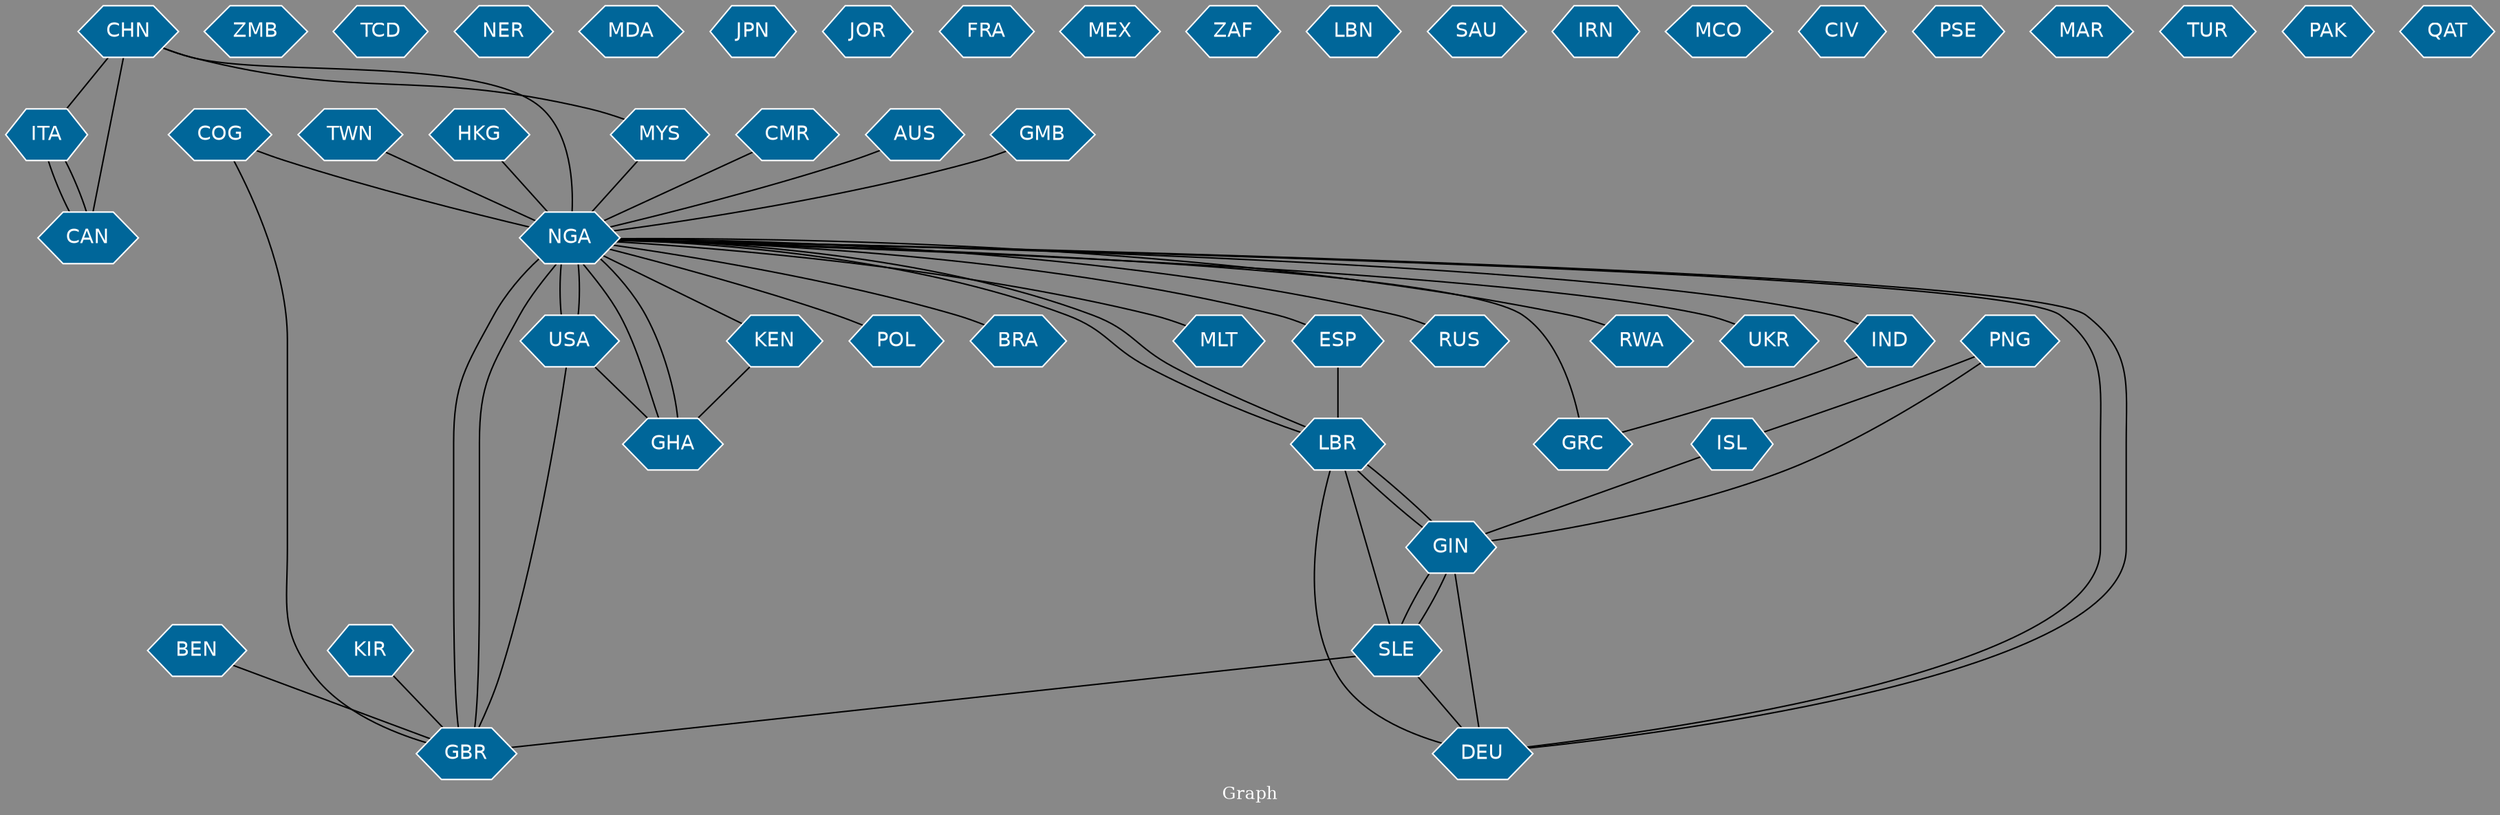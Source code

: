 // Countries together in item graph
graph {
	graph [bgcolor="#888888" fontcolor=white fontsize=12 label="Graph" outputorder=edgesfirst overlap=prism]
	node [color=white fillcolor="#006699" fontcolor=white fontname=Helvetica shape=hexagon style=filled]
	edge [arrowhead=open color=black fontcolor=white fontname=Courier fontsize=12]
		NGA [label=NGA]
		GBR [label=GBR]
		LBR [label=LBR]
		ESP [label=ESP]
		USA [label=USA]
		PNG [label=PNG]
		ISL [label=ISL]
		GIN [label=GIN]
		GHA [label=GHA]
		ZMB [label=ZMB]
		CMR [label=CMR]
		SLE [label=SLE]
		CHN [label=CHN]
		KIR [label=KIR]
		TCD [label=TCD]
		DEU [label=DEU]
		POL [label=POL]
		BRA [label=BRA]
		IND [label=IND]
		NER [label=NER]
		AUS [label=AUS]
		BEN [label=BEN]
		MLT [label=MLT]
		MDA [label=MDA]
		JPN [label=JPN]
		ITA [label=ITA]
		CAN [label=CAN]
		GMB [label=GMB]
		JOR [label=JOR]
		FRA [label=FRA]
		MEX [label=MEX]
		TWN [label=TWN]
		COG [label=COG]
		ZAF [label=ZAF]
		LBN [label=LBN]
		GRC [label=GRC]
		SAU [label=SAU]
		IRN [label=IRN]
		MCO [label=MCO]
		RUS [label=RUS]
		CIV [label=CIV]
		PSE [label=PSE]
		KEN [label=KEN]
		HKG [label=HKG]
		MYS [label=MYS]
		MAR [label=MAR]
		TUR [label=TUR]
		RWA [label=RWA]
		PAK [label=PAK]
		QAT [label=QAT]
		UKR [label=UKR]
			MYS -- NGA [weight=1]
			NGA -- USA [weight=6]
			NGA -- POL [weight=1]
			NGA -- DEU [weight=1]
			USA -- GHA [weight=1]
			TWN -- NGA [weight=1]
			NGA -- IND [weight=1]
			IND -- GRC [weight=1]
			HKG -- NGA [weight=1]
			ESP -- LBR [weight=3]
			LBR -- NGA [weight=1]
			KIR -- GBR [weight=1]
			NGA -- ESP [weight=1]
			SLE -- DEU [weight=1]
			CHN -- ITA [weight=2]
			GHA -- NGA [weight=1]
			CHN -- CAN [weight=2]
			NGA -- GRC [weight=1]
			GMB -- NGA [weight=1]
			GIN -- LBR [weight=1]
			NGA -- LBR [weight=1]
			NGA -- BRA [weight=1]
			CAN -- ITA [weight=1]
			SLE -- GBR [weight=1]
			DEU -- LBR [weight=1]
			PNG -- ISL [weight=1]
			ITA -- CAN [weight=1]
			SLE -- GIN [weight=1]
			GIN -- SLE [weight=1]
			NGA -- RUS [weight=1]
			CHN -- MYS [weight=1]
			NGA -- GHA [weight=3]
			NGA -- KEN [weight=1]
			GBR -- NGA [weight=2]
			BEN -- GBR [weight=1]
			USA -- NGA [weight=15]
			KEN -- GHA [weight=1]
			LBR -- GIN [weight=1]
			CHN -- NGA [weight=2]
			DEU -- GIN [weight=1]
			AUS -- NGA [weight=1]
			NGA -- UKR [weight=1]
			DEU -- NGA [weight=1]
			COG -- NGA [weight=1]
			COG -- GBR [weight=1]
			USA -- GBR [weight=1]
			NGA -- GBR [weight=3]
			NGA -- RWA [weight=1]
			NGA -- MLT [weight=1]
			PNG -- GIN [weight=1]
			SLE -- LBR [weight=2]
			CMR -- NGA [weight=1]
			ISL -- GIN [weight=1]
}